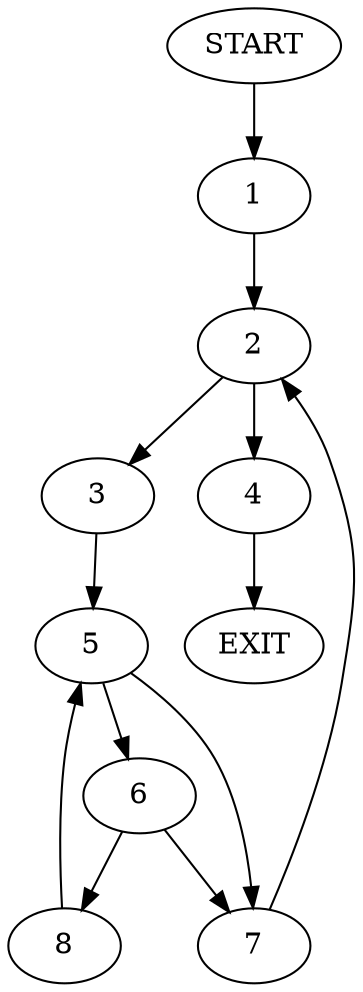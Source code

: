 digraph {
0 [label="START"]
9 [label="EXIT"]
0 -> 1
1 -> 2
2 -> 3
2 -> 4
4 -> 9
3 -> 5
5 -> 6
5 -> 7
6 -> 8
6 -> 7
7 -> 2
8 -> 5
}
